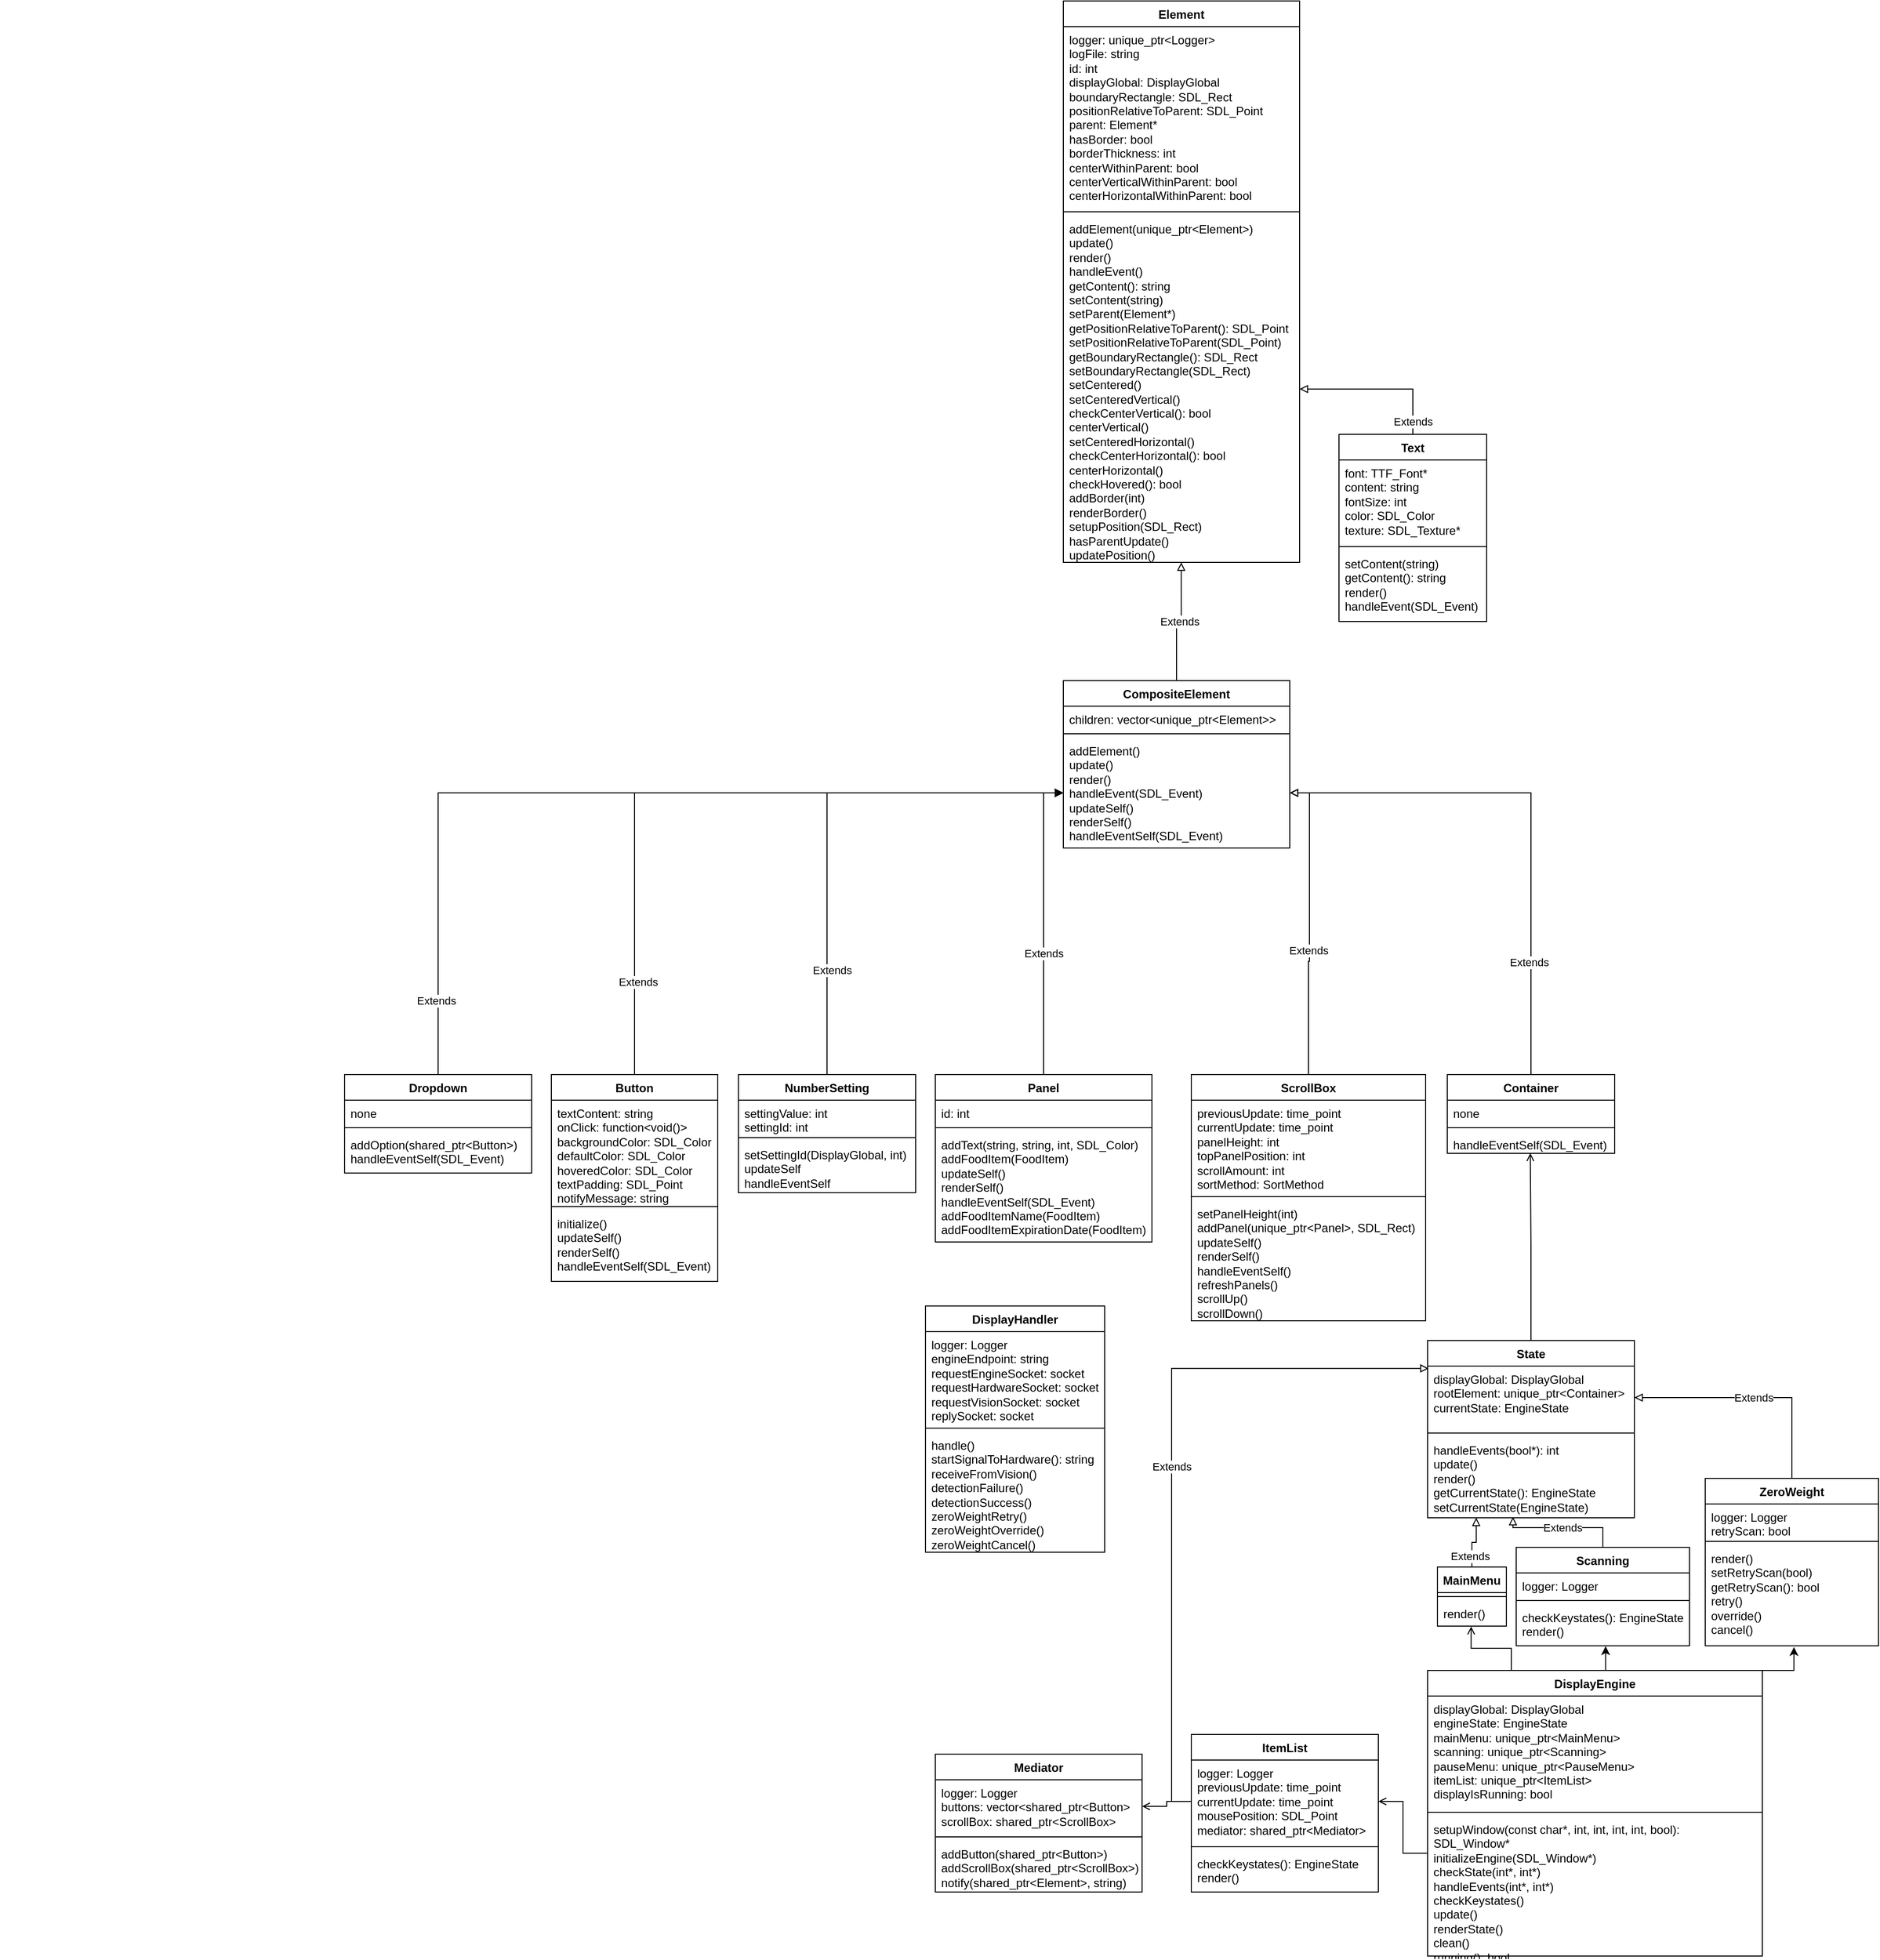 <mxfile version="26.1.1">
  <diagram id="C5RBs43oDa-KdzZeNtuy" name="Page-1">
    <mxGraphModel dx="5239" dy="4291" grid="1" gridSize="10" guides="1" tooltips="1" connect="1" arrows="1" fold="1" page="1" pageScale="1" pageWidth="827" pageHeight="1169" math="0" shadow="0">
      <root>
        <mxCell id="WIyWlLk6GJQsqaUBKTNV-0" />
        <mxCell id="WIyWlLk6GJQsqaUBKTNV-1" parent="WIyWlLk6GJQsqaUBKTNV-0" />
        <mxCell id="9cJeoDoXLfbDEEZ6jCeZ-1" value="Element" style="swimlane;fontStyle=1;align=center;verticalAlign=top;childLayout=stackLayout;horizontal=1;startSize=26;horizontalStack=0;resizeParent=1;resizeParentMax=0;resizeLast=0;collapsible=1;marginBottom=0;whiteSpace=wrap;html=1;" parent="WIyWlLk6GJQsqaUBKTNV-1" vertex="1">
          <mxGeometry x="230" y="-1410" width="240" height="570" as="geometry" />
        </mxCell>
        <mxCell id="9cJeoDoXLfbDEEZ6jCeZ-2" value="&lt;div&gt;logger: unique_ptr&amp;lt;Logger&amp;gt;&lt;/div&gt;&lt;div&gt;logFile: string&lt;/div&gt;&lt;div&gt;id: int&lt;/div&gt;&lt;div&gt;displayGlobal: DisplayGlobal&lt;/div&gt;&lt;div&gt;boundaryRectangle: SDL_Rect&lt;/div&gt;&lt;div&gt;positionRelativeToParent: SDL_Point&lt;/div&gt;&lt;div&gt;parent: Element*&lt;/div&gt;&lt;div&gt;hasBorder: bool&lt;/div&gt;&lt;div&gt;borderThickness: int&lt;/div&gt;&lt;div&gt;centerWithinParent: bool&lt;/div&gt;&lt;div&gt;centerVerticalWithinParent: bool&lt;/div&gt;&lt;div&gt;centerHorizontalWithinParent: bool&lt;/div&gt;" style="text;strokeColor=none;fillColor=none;align=left;verticalAlign=top;spacingLeft=4;spacingRight=4;overflow=hidden;rotatable=0;points=[[0,0.5],[1,0.5]];portConstraint=eastwest;whiteSpace=wrap;html=1;" parent="9cJeoDoXLfbDEEZ6jCeZ-1" vertex="1">
          <mxGeometry y="26" width="240" height="184" as="geometry" />
        </mxCell>
        <mxCell id="9cJeoDoXLfbDEEZ6jCeZ-3" value="" style="line;strokeWidth=1;fillColor=none;align=left;verticalAlign=middle;spacingTop=-1;spacingLeft=3;spacingRight=3;rotatable=0;labelPosition=right;points=[];portConstraint=eastwest;strokeColor=inherit;" parent="9cJeoDoXLfbDEEZ6jCeZ-1" vertex="1">
          <mxGeometry y="210" width="240" height="8" as="geometry" />
        </mxCell>
        <mxCell id="9cJeoDoXLfbDEEZ6jCeZ-4" value="&lt;div&gt;addElement(unique_ptr&amp;lt;Element&amp;gt;)&lt;/div&gt;&lt;div&gt;update()&lt;/div&gt;&lt;div&gt;render()&lt;/div&gt;&lt;div&gt;handleEvent()&lt;/div&gt;&lt;div&gt;getContent(): string&lt;/div&gt;&lt;div&gt;setContent(string)&lt;/div&gt;&lt;div&gt;setParent(Element*)&lt;/div&gt;&lt;div&gt;getPositionRelativeToParent(): SDL_Point&lt;/div&gt;&lt;div&gt;setPositionRelativeToParent(SDL_Point)&lt;/div&gt;&lt;div&gt;getBoundaryRectangle(): SDL_Rect&lt;/div&gt;&lt;div&gt;setBoundaryRectangle(SDL_Rect)&lt;/div&gt;&lt;div&gt;setCentered()&lt;/div&gt;&lt;div&gt;setCenteredVertical()&lt;/div&gt;&lt;div&gt;checkCenterVertical(): bool&lt;/div&gt;&lt;div&gt;centerVertical()&lt;/div&gt;&lt;div&gt;setCenteredHorizontal()&lt;/div&gt;&lt;div&gt;checkCenterHorizontal(): bool&lt;/div&gt;&lt;div&gt;centerHorizontal()&lt;/div&gt;&lt;div&gt;checkHovered(): bool&lt;/div&gt;&lt;div&gt;addBorder(int)&lt;/div&gt;&lt;div&gt;renderBorder()&lt;/div&gt;&lt;div&gt;setupPosition(SDL_Rect)&lt;/div&gt;&lt;div&gt;hasParentUpdate()&lt;/div&gt;&lt;div&gt;updatePosition()&lt;/div&gt;&lt;div&gt;&lt;br&gt;&lt;/div&gt;&lt;div&gt;&lt;br&gt;&lt;/div&gt;" style="text;strokeColor=none;fillColor=none;align=left;verticalAlign=top;spacingLeft=4;spacingRight=4;overflow=hidden;rotatable=0;points=[[0,0.5],[1,0.5]];portConstraint=eastwest;whiteSpace=wrap;html=1;" parent="9cJeoDoXLfbDEEZ6jCeZ-1" vertex="1">
          <mxGeometry y="218" width="240" height="352" as="geometry" />
        </mxCell>
        <mxCell id="p7ry3PDRs1IsX41e_1to-19" style="edgeStyle=orthogonalEdgeStyle;rounded=0;orthogonalLoop=1;jettySize=auto;html=1;exitX=0.5;exitY=0;exitDx=0;exitDy=0;entryX=1;entryY=0.5;entryDx=0;entryDy=0;endArrow=block;endFill=0;" parent="WIyWlLk6GJQsqaUBKTNV-1" source="9cJeoDoXLfbDEEZ6jCeZ-5" target="9cJeoDoXLfbDEEZ6jCeZ-4" edge="1">
          <mxGeometry relative="1" as="geometry" />
        </mxCell>
        <mxCell id="p7ry3PDRs1IsX41e_1to-20" value="Extends" style="edgeLabel;html=1;align=center;verticalAlign=middle;resizable=0;points=[];" parent="p7ry3PDRs1IsX41e_1to-19" vertex="1" connectable="0">
          <mxGeometry x="-0.83" relative="1" as="geometry">
            <mxPoint as="offset" />
          </mxGeometry>
        </mxCell>
        <mxCell id="9cJeoDoXLfbDEEZ6jCeZ-5" value="Text" style="swimlane;fontStyle=1;align=center;verticalAlign=top;childLayout=stackLayout;horizontal=1;startSize=26;horizontalStack=0;resizeParent=1;resizeParentMax=0;resizeLast=0;collapsible=1;marginBottom=0;whiteSpace=wrap;html=1;" parent="WIyWlLk6GJQsqaUBKTNV-1" vertex="1">
          <mxGeometry x="510" y="-970" width="150" height="190" as="geometry" />
        </mxCell>
        <mxCell id="9cJeoDoXLfbDEEZ6jCeZ-6" value="&lt;div&gt;font: TTF_Font*&lt;/div&gt;&lt;div&gt;content: string&lt;/div&gt;&lt;div&gt;fontSize: int&lt;/div&gt;&lt;div&gt;color: SDL_Color&lt;/div&gt;&lt;div&gt;texture: SDL_Texture*&lt;/div&gt;&lt;div&gt;&lt;br&gt;&lt;/div&gt;" style="text;strokeColor=none;fillColor=none;align=left;verticalAlign=top;spacingLeft=4;spacingRight=4;overflow=hidden;rotatable=0;points=[[0,0.5],[1,0.5]];portConstraint=eastwest;whiteSpace=wrap;html=1;" parent="9cJeoDoXLfbDEEZ6jCeZ-5" vertex="1">
          <mxGeometry y="26" width="150" height="84" as="geometry" />
        </mxCell>
        <mxCell id="9cJeoDoXLfbDEEZ6jCeZ-7" value="" style="line;strokeWidth=1;fillColor=none;align=left;verticalAlign=middle;spacingTop=-1;spacingLeft=3;spacingRight=3;rotatable=0;labelPosition=right;points=[];portConstraint=eastwest;strokeColor=inherit;" parent="9cJeoDoXLfbDEEZ6jCeZ-5" vertex="1">
          <mxGeometry y="110" width="150" height="8" as="geometry" />
        </mxCell>
        <mxCell id="9cJeoDoXLfbDEEZ6jCeZ-8" value="&lt;div&gt;setContent(string)&lt;/div&gt;&lt;div&gt;getContent(): string&lt;/div&gt;&lt;div&gt;render()&lt;/div&gt;&lt;div&gt;handleEvent(SDL_Event)&lt;/div&gt;" style="text;strokeColor=none;fillColor=none;align=left;verticalAlign=top;spacingLeft=4;spacingRight=4;overflow=hidden;rotatable=0;points=[[0,0.5],[1,0.5]];portConstraint=eastwest;whiteSpace=wrap;html=1;" parent="9cJeoDoXLfbDEEZ6jCeZ-5" vertex="1">
          <mxGeometry y="118" width="150" height="72" as="geometry" />
        </mxCell>
        <mxCell id="p7ry3PDRs1IsX41e_1to-9" style="edgeStyle=orthogonalEdgeStyle;rounded=0;orthogonalLoop=1;jettySize=auto;html=1;exitX=0.5;exitY=0;exitDx=0;exitDy=0;entryX=0;entryY=0.5;entryDx=0;entryDy=0;endArrow=block;endFill=0;" parent="WIyWlLk6GJQsqaUBKTNV-1" source="9cJeoDoXLfbDEEZ6jCeZ-13" target="p7ry3PDRs1IsX41e_1to-3" edge="1">
          <mxGeometry relative="1" as="geometry" />
        </mxCell>
        <mxCell id="p7ry3PDRs1IsX41e_1to-14" value="Extends" style="edgeLabel;html=1;align=center;verticalAlign=middle;resizable=0;points=[];" parent="p7ry3PDRs1IsX41e_1to-9" vertex="1" connectable="0">
          <mxGeometry x="-0.739" y="-3" relative="1" as="geometry">
            <mxPoint as="offset" />
          </mxGeometry>
        </mxCell>
        <mxCell id="9cJeoDoXLfbDEEZ6jCeZ-13" value="Button" style="swimlane;fontStyle=1;align=center;verticalAlign=top;childLayout=stackLayout;horizontal=1;startSize=26;horizontalStack=0;resizeParent=1;resizeParentMax=0;resizeLast=0;collapsible=1;marginBottom=0;whiteSpace=wrap;html=1;" parent="WIyWlLk6GJQsqaUBKTNV-1" vertex="1">
          <mxGeometry x="-290" y="-320" width="169" height="210" as="geometry" />
        </mxCell>
        <mxCell id="9cJeoDoXLfbDEEZ6jCeZ-14" value="&lt;div&gt;textContent: string&lt;/div&gt;&lt;div&gt;onClick: function&amp;lt;void()&amp;gt;&lt;/div&gt;&lt;div&gt;backgroundColor: SDL_Color&lt;/div&gt;&lt;div&gt;defaultColor: SDL_Color&lt;/div&gt;&lt;div&gt;hoveredColor: SDL_Color&lt;/div&gt;&lt;div&gt;textPadding: SDL_Point&lt;/div&gt;&lt;div&gt;notifyMessage: string&lt;/div&gt;&lt;div&gt;&lt;br&gt;&lt;/div&gt;" style="text;strokeColor=none;fillColor=none;align=left;verticalAlign=top;spacingLeft=4;spacingRight=4;overflow=hidden;rotatable=0;points=[[0,0.5],[1,0.5]];portConstraint=eastwest;whiteSpace=wrap;html=1;" parent="9cJeoDoXLfbDEEZ6jCeZ-13" vertex="1">
          <mxGeometry y="26" width="169" height="104" as="geometry" />
        </mxCell>
        <mxCell id="9cJeoDoXLfbDEEZ6jCeZ-15" value="" style="line;strokeWidth=1;fillColor=none;align=left;verticalAlign=middle;spacingTop=-1;spacingLeft=3;spacingRight=3;rotatable=0;labelPosition=right;points=[];portConstraint=eastwest;strokeColor=inherit;" parent="9cJeoDoXLfbDEEZ6jCeZ-13" vertex="1">
          <mxGeometry y="130" width="169" height="8" as="geometry" />
        </mxCell>
        <mxCell id="9cJeoDoXLfbDEEZ6jCeZ-16" value="&lt;div&gt;initialize()&lt;/div&gt;&lt;div&gt;updateSelf()&lt;/div&gt;&lt;div&gt;renderSelf()&lt;/div&gt;&lt;div&gt;handleEventSelf(SDL_Event)&lt;/div&gt;" style="text;strokeColor=none;fillColor=none;align=left;verticalAlign=top;spacingLeft=4;spacingRight=4;overflow=hidden;rotatable=0;points=[[0,0.5],[1,0.5]];portConstraint=eastwest;whiteSpace=wrap;html=1;" parent="9cJeoDoXLfbDEEZ6jCeZ-13" vertex="1">
          <mxGeometry y="138" width="169" height="72" as="geometry" />
        </mxCell>
        <mxCell id="G5p5paZvRWOaq68_xMnN-12" style="edgeStyle=orthogonalEdgeStyle;rounded=0;orthogonalLoop=1;jettySize=auto;html=1;exitX=0.5;exitY=0;exitDx=0;exitDy=0;entryX=0.235;entryY=0.999;entryDx=0;entryDy=0;entryPerimeter=0;endArrow=block;endFill=0;" edge="1" parent="WIyWlLk6GJQsqaUBKTNV-1" source="9cJeoDoXLfbDEEZ6jCeZ-27" target="ZqqQkhtvJ3XssXhYCvTe-5">
          <mxGeometry relative="1" as="geometry" />
        </mxCell>
        <mxCell id="G5p5paZvRWOaq68_xMnN-13" value="Extends" style="edgeLabel;html=1;align=center;verticalAlign=middle;resizable=0;points=[];" vertex="1" connectable="0" parent="G5p5paZvRWOaq68_xMnN-12">
          <mxGeometry x="-0.599" y="2" relative="1" as="geometry">
            <mxPoint as="offset" />
          </mxGeometry>
        </mxCell>
        <mxCell id="9cJeoDoXLfbDEEZ6jCeZ-27" value="MainMenu" style="swimlane;fontStyle=1;align=center;verticalAlign=top;childLayout=stackLayout;horizontal=1;startSize=26;horizontalStack=0;resizeParent=1;resizeParentMax=0;resizeLast=0;collapsible=1;marginBottom=0;whiteSpace=wrap;html=1;" parent="WIyWlLk6GJQsqaUBKTNV-1" vertex="1">
          <mxGeometry x="610" y="180" width="70" height="60" as="geometry" />
        </mxCell>
        <mxCell id="9cJeoDoXLfbDEEZ6jCeZ-29" value="" style="line;strokeWidth=1;fillColor=none;align=left;verticalAlign=middle;spacingTop=-1;spacingLeft=3;spacingRight=3;rotatable=0;labelPosition=right;points=[];portConstraint=eastwest;strokeColor=inherit;" parent="9cJeoDoXLfbDEEZ6jCeZ-27" vertex="1">
          <mxGeometry y="26" width="70" height="8" as="geometry" />
        </mxCell>
        <mxCell id="9cJeoDoXLfbDEEZ6jCeZ-30" value="&lt;div&gt;render()&lt;br&gt;&lt;/div&gt;&lt;div&gt;&lt;br&gt;&lt;/div&gt;" style="text;strokeColor=none;fillColor=none;align=left;verticalAlign=top;spacingLeft=4;spacingRight=4;overflow=hidden;rotatable=0;points=[[0,0.5],[1,0.5]];portConstraint=eastwest;whiteSpace=wrap;html=1;" parent="9cJeoDoXLfbDEEZ6jCeZ-27" vertex="1">
          <mxGeometry y="34" width="70" height="26" as="geometry" />
        </mxCell>
        <mxCell id="9cJeoDoXLfbDEEZ6jCeZ-42" value="ItemList" style="swimlane;fontStyle=1;align=center;verticalAlign=top;childLayout=stackLayout;horizontal=1;startSize=26;horizontalStack=0;resizeParent=1;resizeParentMax=0;resizeLast=0;collapsible=1;marginBottom=0;whiteSpace=wrap;html=1;" parent="WIyWlLk6GJQsqaUBKTNV-1" vertex="1">
          <mxGeometry x="360" y="350" width="190" height="160" as="geometry" />
        </mxCell>
        <mxCell id="9cJeoDoXLfbDEEZ6jCeZ-43" value="&lt;div&gt;logger: Logger&lt;/div&gt;&lt;div&gt;previousUpdate: time_point&lt;/div&gt;&lt;div&gt;currentUpdate: time_point&lt;/div&gt;&lt;div&gt;mousePosition: SDL_Point&lt;br&gt;&lt;/div&gt;&lt;div&gt;mediator: shared_ptr&amp;lt;Mediator&amp;gt;&lt;/div&gt;" style="text;strokeColor=none;fillColor=none;align=left;verticalAlign=top;spacingLeft=4;spacingRight=4;overflow=hidden;rotatable=0;points=[[0,0.5],[1,0.5]];portConstraint=eastwest;whiteSpace=wrap;html=1;" parent="9cJeoDoXLfbDEEZ6jCeZ-42" vertex="1">
          <mxGeometry y="26" width="190" height="84" as="geometry" />
        </mxCell>
        <mxCell id="9cJeoDoXLfbDEEZ6jCeZ-44" value="" style="line;strokeWidth=1;fillColor=none;align=left;verticalAlign=middle;spacingTop=-1;spacingLeft=3;spacingRight=3;rotatable=0;labelPosition=right;points=[];portConstraint=eastwest;strokeColor=inherit;" parent="9cJeoDoXLfbDEEZ6jCeZ-42" vertex="1">
          <mxGeometry y="110" width="190" height="8" as="geometry" />
        </mxCell>
        <mxCell id="9cJeoDoXLfbDEEZ6jCeZ-45" value="&lt;div&gt;checkKeystates(): EngineState&lt;/div&gt;&lt;div&gt;render()&lt;/div&gt;" style="text;strokeColor=none;fillColor=none;align=left;verticalAlign=top;spacingLeft=4;spacingRight=4;overflow=hidden;rotatable=0;points=[[0,0.5],[1,0.5]];portConstraint=eastwest;whiteSpace=wrap;html=1;" parent="9cJeoDoXLfbDEEZ6jCeZ-42" vertex="1">
          <mxGeometry y="118" width="190" height="42" as="geometry" />
        </mxCell>
        <mxCell id="fOrLN-u9jePN4GgmKDt4-0" value="Panel" style="swimlane;fontStyle=1;align=center;verticalAlign=top;childLayout=stackLayout;horizontal=1;startSize=26;horizontalStack=0;resizeParent=1;resizeParentMax=0;resizeLast=0;collapsible=1;marginBottom=0;whiteSpace=wrap;html=1;" parent="WIyWlLk6GJQsqaUBKTNV-1" vertex="1">
          <mxGeometry x="100" y="-320" width="220" height="170" as="geometry" />
        </mxCell>
        <mxCell id="fOrLN-u9jePN4GgmKDt4-1" value="id: int" style="text;strokeColor=none;fillColor=none;align=left;verticalAlign=top;spacingLeft=4;spacingRight=4;overflow=hidden;rotatable=0;points=[[0,0.5],[1,0.5]];portConstraint=eastwest;whiteSpace=wrap;html=1;" parent="fOrLN-u9jePN4GgmKDt4-0" vertex="1">
          <mxGeometry y="26" width="220" height="24" as="geometry" />
        </mxCell>
        <mxCell id="fOrLN-u9jePN4GgmKDt4-2" value="" style="line;strokeWidth=1;fillColor=none;align=left;verticalAlign=middle;spacingTop=-1;spacingLeft=3;spacingRight=3;rotatable=0;labelPosition=right;points=[];portConstraint=eastwest;strokeColor=inherit;" parent="fOrLN-u9jePN4GgmKDt4-0" vertex="1">
          <mxGeometry y="50" width="220" height="8" as="geometry" />
        </mxCell>
        <mxCell id="fOrLN-u9jePN4GgmKDt4-3" value="&lt;div&gt;addText(string, string, int, SDL_Color)&lt;/div&gt;&lt;div&gt;addFoodItem(FoodItem)&lt;/div&gt;&lt;div&gt;updateSelf()&lt;/div&gt;&lt;div&gt;renderSelf()&lt;/div&gt;&lt;div&gt;handleEventSelf(SDL_Event)&lt;/div&gt;&lt;div&gt;addFoodItemName(FoodItem)&lt;/div&gt;&lt;div&gt;addFoodItemExpirationDate(FoodItem)&lt;/div&gt;" style="text;strokeColor=none;fillColor=none;align=left;verticalAlign=top;spacingLeft=4;spacingRight=4;overflow=hidden;rotatable=0;points=[[0,0.5],[1,0.5]];portConstraint=eastwest;whiteSpace=wrap;html=1;" parent="fOrLN-u9jePN4GgmKDt4-0" vertex="1">
          <mxGeometry y="58" width="220" height="112" as="geometry" />
        </mxCell>
        <mxCell id="p7ry3PDRs1IsX41e_1to-12" style="edgeStyle=orthogonalEdgeStyle;rounded=0;orthogonalLoop=1;jettySize=auto;html=1;exitX=0.5;exitY=0;exitDx=0;exitDy=0;entryX=1;entryY=0.5;entryDx=0;entryDy=0;endArrow=block;endFill=0;" parent="WIyWlLk6GJQsqaUBKTNV-1" source="fOrLN-u9jePN4GgmKDt4-4" target="p7ry3PDRs1IsX41e_1to-3" edge="1">
          <mxGeometry relative="1" as="geometry" />
        </mxCell>
        <mxCell id="p7ry3PDRs1IsX41e_1to-17" value="Extends" style="edgeLabel;html=1;align=center;verticalAlign=middle;resizable=0;points=[];" parent="p7ry3PDRs1IsX41e_1to-12" vertex="1" connectable="0">
          <mxGeometry x="-0.172" y="1" relative="1" as="geometry">
            <mxPoint as="offset" />
          </mxGeometry>
        </mxCell>
        <mxCell id="fOrLN-u9jePN4GgmKDt4-4" value="ScrollBox" style="swimlane;fontStyle=1;align=center;verticalAlign=top;childLayout=stackLayout;horizontal=1;startSize=26;horizontalStack=0;resizeParent=1;resizeParentMax=0;resizeLast=0;collapsible=1;marginBottom=0;whiteSpace=wrap;html=1;" parent="WIyWlLk6GJQsqaUBKTNV-1" vertex="1">
          <mxGeometry x="360" y="-320" width="238" height="250" as="geometry" />
        </mxCell>
        <mxCell id="fOrLN-u9jePN4GgmKDt4-5" value="&lt;div&gt;previousUpdate: time_point&lt;/div&gt;&lt;div&gt;currentUpdate: time_point&lt;/div&gt;&lt;div&gt;panelHeight: int&lt;/div&gt;&lt;div&gt;topPanelPosition: int&lt;/div&gt;&lt;div&gt;scrollAmount: int&lt;/div&gt;&lt;div&gt;sortMethod: SortMethod&lt;/div&gt;&lt;div&gt;&lt;br&gt;&lt;/div&gt;" style="text;strokeColor=none;fillColor=none;align=left;verticalAlign=top;spacingLeft=4;spacingRight=4;overflow=hidden;rotatable=0;points=[[0,0.5],[1,0.5]];portConstraint=eastwest;whiteSpace=wrap;html=1;" parent="fOrLN-u9jePN4GgmKDt4-4" vertex="1">
          <mxGeometry y="26" width="238" height="94" as="geometry" />
        </mxCell>
        <mxCell id="fOrLN-u9jePN4GgmKDt4-6" value="" style="line;strokeWidth=1;fillColor=none;align=left;verticalAlign=middle;spacingTop=-1;spacingLeft=3;spacingRight=3;rotatable=0;labelPosition=right;points=[];portConstraint=eastwest;strokeColor=inherit;" parent="fOrLN-u9jePN4GgmKDt4-4" vertex="1">
          <mxGeometry y="120" width="238" height="8" as="geometry" />
        </mxCell>
        <mxCell id="fOrLN-u9jePN4GgmKDt4-7" value="&lt;div&gt;setPanelHeight(int)&lt;/div&gt;&lt;div&gt;addPanel(unique_ptr&amp;lt;Panel&amp;gt;, SDL_Rect)&lt;/div&gt;&lt;div&gt;updateSelf()&lt;/div&gt;&lt;div&gt;renderSelf()&lt;/div&gt;&lt;div&gt;handleEventSelf()&lt;/div&gt;&lt;div&gt;refreshPanels()&lt;/div&gt;&lt;div&gt;scrollUp()&lt;/div&gt;&lt;div&gt;scrollDown()&lt;/div&gt;" style="text;strokeColor=none;fillColor=none;align=left;verticalAlign=top;spacingLeft=4;spacingRight=4;overflow=hidden;rotatable=0;points=[[0,0.5],[1,0.5]];portConstraint=eastwest;whiteSpace=wrap;html=1;" parent="fOrLN-u9jePN4GgmKDt4-4" vertex="1">
          <mxGeometry y="128" width="238" height="122" as="geometry" />
        </mxCell>
        <mxCell id="ZqqQkhtvJ3XssXhYCvTe-9" value="Extends" style="edgeStyle=orthogonalEdgeStyle;rounded=0;orthogonalLoop=1;jettySize=auto;html=1;exitX=0.5;exitY=0;exitDx=0;exitDy=0;entryX=0.413;entryY=0.989;entryDx=0;entryDy=0;endArrow=block;endFill=0;entryPerimeter=0;" parent="WIyWlLk6GJQsqaUBKTNV-1" source="G5p5paZvRWOaq68_xMnN-15" target="ZqqQkhtvJ3XssXhYCvTe-5" edge="1">
          <mxGeometry relative="1" as="geometry">
            <mxPoint x="479" y="30" as="sourcePoint" />
          </mxGeometry>
        </mxCell>
        <mxCell id="GMR2QPrFjK9Ofn-HSKy0-4" value="&amp;nbsp;" style="text;whiteSpace=wrap;html=1;" parent="WIyWlLk6GJQsqaUBKTNV-1" vertex="1">
          <mxGeometry x="480" y="-130" width="40" height="40" as="geometry" />
        </mxCell>
        <mxCell id="GMR2QPrFjK9Ofn-HSKy0-21" value="DisplayEngine" style="swimlane;fontStyle=1;align=center;verticalAlign=top;childLayout=stackLayout;horizontal=1;startSize=26;horizontalStack=0;resizeParent=1;resizeParentMax=0;resizeLast=0;collapsible=1;marginBottom=0;whiteSpace=wrap;html=1;" parent="WIyWlLk6GJQsqaUBKTNV-1" vertex="1">
          <mxGeometry x="600" y="285" width="340" height="290" as="geometry" />
        </mxCell>
        <mxCell id="GMR2QPrFjK9Ofn-HSKy0-22" value="displayGlobal: DisplayGlobal&lt;div&gt;engineState: EngineState&lt;/div&gt;&lt;div&gt;mainMenu: unique_ptr&amp;lt;MainMenu&amp;gt;&lt;/div&gt;&lt;div&gt;scanning: unique_ptr&amp;lt;Scanning&amp;gt;&lt;/div&gt;&lt;div&gt;pauseMenu: unique_ptr&amp;lt;PauseMenu&amp;gt;&lt;br&gt;&lt;/div&gt;&lt;div&gt;itemList: unique_ptr&amp;lt;ItemList&amp;gt;&lt;/div&gt;displayIsRunning: bool" style="text;strokeColor=none;fillColor=none;align=left;verticalAlign=top;spacingLeft=4;spacingRight=4;overflow=hidden;rotatable=0;points=[[0,0.5],[1,0.5]];portConstraint=eastwest;whiteSpace=wrap;html=1;" parent="GMR2QPrFjK9Ofn-HSKy0-21" vertex="1">
          <mxGeometry y="26" width="340" height="114" as="geometry" />
        </mxCell>
        <mxCell id="GMR2QPrFjK9Ofn-HSKy0-23" value="" style="line;strokeWidth=1;fillColor=none;align=left;verticalAlign=middle;spacingTop=-1;spacingLeft=3;spacingRight=3;rotatable=0;labelPosition=right;points=[];portConstraint=eastwest;strokeColor=inherit;" parent="GMR2QPrFjK9Ofn-HSKy0-21" vertex="1">
          <mxGeometry y="140" width="340" height="8" as="geometry" />
        </mxCell>
        <mxCell id="GMR2QPrFjK9Ofn-HSKy0-24" value="setupWindow(const char*, int, int, int, int, bool): SDL_Window*&lt;div&gt;&lt;div&gt;initializeEngine(SDL_Window*)&lt;/div&gt;&lt;div&gt;checkState(int*, int*)&lt;/div&gt;&lt;div&gt;handleEvents(int*, int*)&lt;/div&gt;&lt;div&gt;checkKeystates()&lt;/div&gt;&lt;div&gt;update()&lt;/div&gt;&lt;div&gt;renderState()&lt;br&gt;&lt;/div&gt;&lt;div&gt;clean()&lt;/div&gt;running(): bool&lt;/div&gt;" style="text;strokeColor=none;fillColor=none;align=left;verticalAlign=top;spacingLeft=4;spacingRight=4;overflow=hidden;rotatable=0;points=[[0,0.5],[1,0.5]];portConstraint=eastwest;whiteSpace=wrap;html=1;" parent="GMR2QPrFjK9Ofn-HSKy0-21" vertex="1">
          <mxGeometry y="148" width="340" height="142" as="geometry" />
        </mxCell>
        <mxCell id="GMR2QPrFjK9Ofn-HSKy0-25" style="edgeStyle=orthogonalEdgeStyle;rounded=0;orthogonalLoop=1;jettySize=auto;html=1;exitX=0.25;exitY=0;exitDx=0;exitDy=0;entryX=0.489;entryY=1.015;entryDx=0;entryDy=0;endArrow=open;endFill=0;entryPerimeter=0;" parent="WIyWlLk6GJQsqaUBKTNV-1" source="GMR2QPrFjK9Ofn-HSKy0-21" target="9cJeoDoXLfbDEEZ6jCeZ-30" edge="1">
          <mxGeometry relative="1" as="geometry" />
        </mxCell>
        <mxCell id="GMR2QPrFjK9Ofn-HSKy0-28" style="edgeStyle=orthogonalEdgeStyle;rounded=0;orthogonalLoop=1;jettySize=auto;html=1;exitX=0;exitY=0.265;exitDx=0;exitDy=0;entryX=1;entryY=0.5;entryDx=0;entryDy=0;endArrow=open;endFill=0;exitPerimeter=0;" parent="WIyWlLk6GJQsqaUBKTNV-1" source="GMR2QPrFjK9Ofn-HSKy0-24" target="9cJeoDoXLfbDEEZ6jCeZ-43" edge="1">
          <mxGeometry relative="1" as="geometry" />
        </mxCell>
        <mxCell id="ZqqQkhtvJ3XssXhYCvTe-2" value="State" style="swimlane;fontStyle=1;align=center;verticalAlign=top;childLayout=stackLayout;horizontal=1;startSize=26;horizontalStack=0;resizeParent=1;resizeParentMax=0;resizeLast=0;collapsible=1;marginBottom=0;whiteSpace=wrap;html=1;" parent="WIyWlLk6GJQsqaUBKTNV-1" vertex="1">
          <mxGeometry x="600" y="-50" width="210" height="180" as="geometry" />
        </mxCell>
        <mxCell id="ZqqQkhtvJ3XssXhYCvTe-3" value="&lt;div&gt;displayGlobal: DisplayGlobal&lt;/div&gt;&lt;div&gt;rootElement: unique_ptr&amp;lt;Container&amp;gt;&lt;/div&gt;&lt;div&gt;currentState: EngineState&lt;/div&gt;" style="text;strokeColor=none;fillColor=none;align=left;verticalAlign=top;spacingLeft=4;spacingRight=4;overflow=hidden;rotatable=0;points=[[0,0.5],[1,0.5]];portConstraint=eastwest;whiteSpace=wrap;html=1;" parent="ZqqQkhtvJ3XssXhYCvTe-2" vertex="1">
          <mxGeometry y="26" width="210" height="64" as="geometry" />
        </mxCell>
        <mxCell id="ZqqQkhtvJ3XssXhYCvTe-4" value="" style="line;strokeWidth=1;fillColor=none;align=left;verticalAlign=middle;spacingTop=-1;spacingLeft=3;spacingRight=3;rotatable=0;labelPosition=right;points=[];portConstraint=eastwest;strokeColor=inherit;" parent="ZqqQkhtvJ3XssXhYCvTe-2" vertex="1">
          <mxGeometry y="90" width="210" height="8" as="geometry" />
        </mxCell>
        <mxCell id="ZqqQkhtvJ3XssXhYCvTe-5" value="&lt;div&gt;handleEvents(bool*): int&lt;div&gt;update()&lt;/div&gt;&lt;div&gt;render()&lt;/div&gt;getCurrentState(): EngineState&lt;/div&gt;&lt;div&gt;setCurrentState(EngineState)&lt;/div&gt;" style="text;strokeColor=none;fillColor=none;align=left;verticalAlign=top;spacingLeft=4;spacingRight=4;overflow=hidden;rotatable=0;points=[[0,0.5],[1,0.5]];portConstraint=eastwest;whiteSpace=wrap;html=1;" parent="ZqqQkhtvJ3XssXhYCvTe-2" vertex="1">
          <mxGeometry y="98" width="210" height="82" as="geometry" />
        </mxCell>
        <mxCell id="ZqqQkhtvJ3XssXhYCvTe-10" value="Extends" style="edgeStyle=orthogonalEdgeStyle;rounded=0;orthogonalLoop=1;jettySize=auto;html=1;exitX=0;exitY=0.5;exitDx=0;exitDy=0;entryX=0.005;entryY=0.037;entryDx=0;entryDy=0;entryPerimeter=0;endArrow=block;endFill=0;" parent="WIyWlLk6GJQsqaUBKTNV-1" source="9cJeoDoXLfbDEEZ6jCeZ-43" target="ZqqQkhtvJ3XssXhYCvTe-3" edge="1">
          <mxGeometry relative="1" as="geometry" />
        </mxCell>
        <mxCell id="ZqqQkhtvJ3XssXhYCvTe-14" value="&amp;nbsp;" style="text;whiteSpace=wrap;html=1;" parent="WIyWlLk6GJQsqaUBKTNV-1" vertex="1">
          <mxGeometry x="-850" y="-970" width="40" height="40" as="geometry" />
        </mxCell>
        <mxCell id="p7ry3PDRs1IsX41e_1to-10" style="edgeStyle=orthogonalEdgeStyle;rounded=0;orthogonalLoop=1;jettySize=auto;html=1;exitX=0.5;exitY=0;exitDx=0;exitDy=0;entryX=0;entryY=0.5;entryDx=0;entryDy=0;endArrow=block;endFill=0;" parent="WIyWlLk6GJQsqaUBKTNV-1" source="1-UxKRIt91oTOGqCH7rs-1" target="p7ry3PDRs1IsX41e_1to-3" edge="1">
          <mxGeometry relative="1" as="geometry" />
        </mxCell>
        <mxCell id="p7ry3PDRs1IsX41e_1to-15" value="Extends" style="edgeLabel;html=1;align=center;verticalAlign=middle;resizable=0;points=[];" parent="p7ry3PDRs1IsX41e_1to-10" vertex="1" connectable="0">
          <mxGeometry x="-0.596" y="-5" relative="1" as="geometry">
            <mxPoint as="offset" />
          </mxGeometry>
        </mxCell>
        <mxCell id="1-UxKRIt91oTOGqCH7rs-1" value="NumberSetting" style="swimlane;fontStyle=1;align=center;verticalAlign=top;childLayout=stackLayout;horizontal=1;startSize=26;horizontalStack=0;resizeParent=1;resizeParentMax=0;resizeLast=0;collapsible=1;marginBottom=0;whiteSpace=wrap;html=1;" parent="WIyWlLk6GJQsqaUBKTNV-1" vertex="1">
          <mxGeometry x="-100" y="-320" width="180" height="120" as="geometry" />
        </mxCell>
        <mxCell id="1-UxKRIt91oTOGqCH7rs-2" value="&lt;div&gt;settingValue: int&lt;/div&gt;&lt;div&gt;settingId: int&lt;/div&gt;" style="text;strokeColor=none;fillColor=none;align=left;verticalAlign=top;spacingLeft=4;spacingRight=4;overflow=hidden;rotatable=0;points=[[0,0.5],[1,0.5]];portConstraint=eastwest;whiteSpace=wrap;html=1;" parent="1-UxKRIt91oTOGqCH7rs-1" vertex="1">
          <mxGeometry y="26" width="180" height="34" as="geometry" />
        </mxCell>
        <mxCell id="1-UxKRIt91oTOGqCH7rs-3" value="" style="line;strokeWidth=1;fillColor=none;align=left;verticalAlign=middle;spacingTop=-1;spacingLeft=3;spacingRight=3;rotatable=0;labelPosition=right;points=[];portConstraint=eastwest;strokeColor=inherit;" parent="1-UxKRIt91oTOGqCH7rs-1" vertex="1">
          <mxGeometry y="60" width="180" height="8" as="geometry" />
        </mxCell>
        <mxCell id="1-UxKRIt91oTOGqCH7rs-4" value="&lt;div&gt;setSettingId(DisplayGlobal, int)&lt;/div&gt;&lt;div&gt;updateSelf&lt;/div&gt;&lt;div&gt;handleEventSelf&lt;/div&gt;" style="text;strokeColor=none;fillColor=none;align=left;verticalAlign=top;spacingLeft=4;spacingRight=4;overflow=hidden;rotatable=0;points=[[0,0.5],[1,0.5]];portConstraint=eastwest;whiteSpace=wrap;html=1;" parent="1-UxKRIt91oTOGqCH7rs-1" vertex="1">
          <mxGeometry y="68" width="180" height="52" as="geometry" />
        </mxCell>
        <mxCell id="FBL3orh4CGlabED6rJCb-1" value="DisplayHandler" style="swimlane;fontStyle=1;align=center;verticalAlign=top;childLayout=stackLayout;horizontal=1;startSize=26;horizontalStack=0;resizeParent=1;resizeParentMax=0;resizeLast=0;collapsible=1;marginBottom=0;whiteSpace=wrap;html=1;" parent="WIyWlLk6GJQsqaUBKTNV-1" vertex="1">
          <mxGeometry x="90" y="-85" width="182" height="250" as="geometry" />
        </mxCell>
        <mxCell id="FBL3orh4CGlabED6rJCb-2" value="&lt;div&gt;logger: Logger&lt;/div&gt;&lt;div&gt;engineEndpoint: string&lt;/div&gt;&lt;div&gt;requestEngineSocket: socket&lt;/div&gt;&lt;div&gt;requestHardwareSocket: socket&lt;/div&gt;&lt;div&gt;requestVisionSocket: socket&lt;/div&gt;&lt;div&gt;replySocket: socket&lt;/div&gt;" style="text;strokeColor=none;fillColor=none;align=left;verticalAlign=top;spacingLeft=4;spacingRight=4;overflow=hidden;rotatable=0;points=[[0,0.5],[1,0.5]];portConstraint=eastwest;whiteSpace=wrap;html=1;" parent="FBL3orh4CGlabED6rJCb-1" vertex="1">
          <mxGeometry y="26" width="182" height="94" as="geometry" />
        </mxCell>
        <mxCell id="FBL3orh4CGlabED6rJCb-3" value="" style="line;strokeWidth=1;fillColor=none;align=left;verticalAlign=middle;spacingTop=-1;spacingLeft=3;spacingRight=3;rotatable=0;labelPosition=right;points=[];portConstraint=eastwest;strokeColor=inherit;" parent="FBL3orh4CGlabED6rJCb-1" vertex="1">
          <mxGeometry y="120" width="182" height="8" as="geometry" />
        </mxCell>
        <mxCell id="FBL3orh4CGlabED6rJCb-4" value="&lt;div&gt;handle()&lt;/div&gt;&lt;div&gt;startSignalToHardware(): string&lt;/div&gt;&lt;div&gt;receiveFromVision()&lt;/div&gt;&lt;div&gt;detectionFailure()&lt;/div&gt;&lt;div&gt;detectionSuccess()&lt;/div&gt;&lt;div&gt;zeroWeightRetry()&lt;/div&gt;&lt;div&gt;zeroWeightOverride()&lt;/div&gt;&lt;div&gt;zeroWeightCancel()&lt;/div&gt;" style="text;strokeColor=none;fillColor=none;align=left;verticalAlign=top;spacingLeft=4;spacingRight=4;overflow=hidden;rotatable=0;points=[[0,0.5],[1,0.5]];portConstraint=eastwest;whiteSpace=wrap;html=1;" parent="FBL3orh4CGlabED6rJCb-1" vertex="1">
          <mxGeometry y="128" width="182" height="122" as="geometry" />
        </mxCell>
        <mxCell id="p7ry3PDRs1IsX41e_1to-0" value="CompositeElement" style="swimlane;fontStyle=1;align=center;verticalAlign=top;childLayout=stackLayout;horizontal=1;startSize=26;horizontalStack=0;resizeParent=1;resizeParentMax=0;resizeLast=0;collapsible=1;marginBottom=0;whiteSpace=wrap;html=1;" parent="WIyWlLk6GJQsqaUBKTNV-1" vertex="1">
          <mxGeometry x="230" y="-720" width="230" height="170" as="geometry" />
        </mxCell>
        <mxCell id="p7ry3PDRs1IsX41e_1to-1" value="children: vector&amp;lt;unique_ptr&amp;lt;Element&amp;gt;&amp;gt;" style="text;strokeColor=none;fillColor=none;align=left;verticalAlign=top;spacingLeft=4;spacingRight=4;overflow=hidden;rotatable=0;points=[[0,0.5],[1,0.5]];portConstraint=eastwest;whiteSpace=wrap;html=1;" parent="p7ry3PDRs1IsX41e_1to-0" vertex="1">
          <mxGeometry y="26" width="230" height="24" as="geometry" />
        </mxCell>
        <mxCell id="p7ry3PDRs1IsX41e_1to-2" value="" style="line;strokeWidth=1;fillColor=none;align=left;verticalAlign=middle;spacingTop=-1;spacingLeft=3;spacingRight=3;rotatable=0;labelPosition=right;points=[];portConstraint=eastwest;strokeColor=inherit;" parent="p7ry3PDRs1IsX41e_1to-0" vertex="1">
          <mxGeometry y="50" width="230" height="8" as="geometry" />
        </mxCell>
        <mxCell id="p7ry3PDRs1IsX41e_1to-3" value="&lt;div&gt;addElement()&lt;/div&gt;&lt;div&gt;update()&lt;/div&gt;&lt;div&gt;render()&lt;/div&gt;&lt;div&gt;handleEvent(SDL_Event)&lt;/div&gt;&lt;div&gt;updateSelf()&lt;/div&gt;&lt;div&gt;renderSelf()&lt;/div&gt;&lt;div&gt;handleEventSelf(SDL_Event)&lt;/div&gt;&lt;div&gt;&lt;br&gt;&lt;/div&gt;" style="text;strokeColor=none;fillColor=none;align=left;verticalAlign=top;spacingLeft=4;spacingRight=4;overflow=hidden;rotatable=0;points=[[0,0.5],[1,0.5]];portConstraint=eastwest;whiteSpace=wrap;html=1;" parent="p7ry3PDRs1IsX41e_1to-0" vertex="1">
          <mxGeometry y="58" width="230" height="112" as="geometry" />
        </mxCell>
        <mxCell id="p7ry3PDRs1IsX41e_1to-4" value="Extends" style="edgeStyle=orthogonalEdgeStyle;rounded=0;orthogonalLoop=1;jettySize=auto;html=1;exitX=0.5;exitY=0;exitDx=0;exitDy=0;entryX=0.499;entryY=1;entryDx=0;entryDy=0;entryPerimeter=0;endArrow=block;endFill=0;" parent="WIyWlLk6GJQsqaUBKTNV-1" source="p7ry3PDRs1IsX41e_1to-0" target="9cJeoDoXLfbDEEZ6jCeZ-4" edge="1">
          <mxGeometry relative="1" as="geometry" />
        </mxCell>
        <mxCell id="p7ry3PDRs1IsX41e_1to-13" style="edgeStyle=orthogonalEdgeStyle;rounded=0;orthogonalLoop=1;jettySize=auto;html=1;exitX=0.5;exitY=0;exitDx=0;exitDy=0;entryX=1;entryY=0.5;entryDx=0;entryDy=0;endArrow=block;endFill=0;" parent="WIyWlLk6GJQsqaUBKTNV-1" source="p7ry3PDRs1IsX41e_1to-5" target="p7ry3PDRs1IsX41e_1to-3" edge="1">
          <mxGeometry relative="1" as="geometry" />
        </mxCell>
        <mxCell id="p7ry3PDRs1IsX41e_1to-18" value="Extends" style="edgeLabel;html=1;align=center;verticalAlign=middle;resizable=0;points=[];" parent="p7ry3PDRs1IsX41e_1to-13" vertex="1" connectable="0">
          <mxGeometry x="-0.569" y="2" relative="1" as="geometry">
            <mxPoint as="offset" />
          </mxGeometry>
        </mxCell>
        <mxCell id="p7ry3PDRs1IsX41e_1to-5" value="Container" style="swimlane;fontStyle=1;align=center;verticalAlign=top;childLayout=stackLayout;horizontal=1;startSize=26;horizontalStack=0;resizeParent=1;resizeParentMax=0;resizeLast=0;collapsible=1;marginBottom=0;whiteSpace=wrap;html=1;" parent="WIyWlLk6GJQsqaUBKTNV-1" vertex="1">
          <mxGeometry x="620" y="-320" width="170" height="80" as="geometry" />
        </mxCell>
        <mxCell id="p7ry3PDRs1IsX41e_1to-6" value="none" style="text;strokeColor=none;fillColor=none;align=left;verticalAlign=top;spacingLeft=4;spacingRight=4;overflow=hidden;rotatable=0;points=[[0,0.5],[1,0.5]];portConstraint=eastwest;whiteSpace=wrap;html=1;" parent="p7ry3PDRs1IsX41e_1to-5" vertex="1">
          <mxGeometry y="26" width="170" height="24" as="geometry" />
        </mxCell>
        <mxCell id="p7ry3PDRs1IsX41e_1to-7" value="" style="line;strokeWidth=1;fillColor=none;align=left;verticalAlign=middle;spacingTop=-1;spacingLeft=3;spacingRight=3;rotatable=0;labelPosition=right;points=[];portConstraint=eastwest;strokeColor=inherit;" parent="p7ry3PDRs1IsX41e_1to-5" vertex="1">
          <mxGeometry y="50" width="170" height="8" as="geometry" />
        </mxCell>
        <mxCell id="p7ry3PDRs1IsX41e_1to-8" value="&lt;div&gt;handleEventSelf(SDL_Event)&lt;/div&gt;" style="text;strokeColor=none;fillColor=none;align=left;verticalAlign=top;spacingLeft=4;spacingRight=4;overflow=hidden;rotatable=0;points=[[0,0.5],[1,0.5]];portConstraint=eastwest;whiteSpace=wrap;html=1;" parent="p7ry3PDRs1IsX41e_1to-5" vertex="1">
          <mxGeometry y="58" width="170" height="22" as="geometry" />
        </mxCell>
        <mxCell id="p7ry3PDRs1IsX41e_1to-11" style="edgeStyle=orthogonalEdgeStyle;rounded=0;orthogonalLoop=1;jettySize=auto;html=1;exitX=0.5;exitY=0;exitDx=0;exitDy=0;entryX=0;entryY=0.5;entryDx=0;entryDy=0;endArrow=block;endFill=0;" parent="WIyWlLk6GJQsqaUBKTNV-1" source="fOrLN-u9jePN4GgmKDt4-0" target="p7ry3PDRs1IsX41e_1to-3" edge="1">
          <mxGeometry relative="1" as="geometry" />
        </mxCell>
        <mxCell id="p7ry3PDRs1IsX41e_1to-16" value="Extends" style="edgeLabel;html=1;align=center;verticalAlign=middle;resizable=0;points=[];" parent="p7ry3PDRs1IsX41e_1to-11" vertex="1" connectable="0">
          <mxGeometry x="-0.194" relative="1" as="geometry">
            <mxPoint as="offset" />
          </mxGeometry>
        </mxCell>
        <mxCell id="p7ry3PDRs1IsX41e_1to-21" style="edgeStyle=orthogonalEdgeStyle;rounded=0;orthogonalLoop=1;jettySize=auto;html=1;exitX=0.5;exitY=0;exitDx=0;exitDy=0;entryX=0.496;entryY=0.989;entryDx=0;entryDy=0;entryPerimeter=0;endArrow=open;endFill=0;" parent="WIyWlLk6GJQsqaUBKTNV-1" source="ZqqQkhtvJ3XssXhYCvTe-2" target="p7ry3PDRs1IsX41e_1to-8" edge="1">
          <mxGeometry relative="1" as="geometry" />
        </mxCell>
        <mxCell id="G5p5paZvRWOaq68_xMnN-4" style="edgeStyle=orthogonalEdgeStyle;rounded=0;orthogonalLoop=1;jettySize=auto;html=1;exitX=0.5;exitY=0;exitDx=0;exitDy=0;entryX=0;entryY=0.5;entryDx=0;entryDy=0;" edge="1" parent="WIyWlLk6GJQsqaUBKTNV-1" source="G5p5paZvRWOaq68_xMnN-0" target="p7ry3PDRs1IsX41e_1to-3">
          <mxGeometry relative="1" as="geometry" />
        </mxCell>
        <mxCell id="G5p5paZvRWOaq68_xMnN-5" value="Extends" style="edgeLabel;html=1;align=center;verticalAlign=middle;resizable=0;points=[];" vertex="1" connectable="0" parent="G5p5paZvRWOaq68_xMnN-4">
          <mxGeometry x="-0.837" y="2" relative="1" as="geometry">
            <mxPoint as="offset" />
          </mxGeometry>
        </mxCell>
        <mxCell id="G5p5paZvRWOaq68_xMnN-0" value="Dropdown" style="swimlane;fontStyle=1;align=center;verticalAlign=top;childLayout=stackLayout;horizontal=1;startSize=26;horizontalStack=0;resizeParent=1;resizeParentMax=0;resizeLast=0;collapsible=1;marginBottom=0;whiteSpace=wrap;html=1;" vertex="1" parent="WIyWlLk6GJQsqaUBKTNV-1">
          <mxGeometry x="-500" y="-320" width="190" height="100" as="geometry" />
        </mxCell>
        <mxCell id="G5p5paZvRWOaq68_xMnN-1" value="none" style="text;strokeColor=none;fillColor=none;align=left;verticalAlign=top;spacingLeft=4;spacingRight=4;overflow=hidden;rotatable=0;points=[[0,0.5],[1,0.5]];portConstraint=eastwest;whiteSpace=wrap;html=1;" vertex="1" parent="G5p5paZvRWOaq68_xMnN-0">
          <mxGeometry y="26" width="190" height="24" as="geometry" />
        </mxCell>
        <mxCell id="G5p5paZvRWOaq68_xMnN-2" value="" style="line;strokeWidth=1;fillColor=none;align=left;verticalAlign=middle;spacingTop=-1;spacingLeft=3;spacingRight=3;rotatable=0;labelPosition=right;points=[];portConstraint=eastwest;strokeColor=inherit;" vertex="1" parent="G5p5paZvRWOaq68_xMnN-0">
          <mxGeometry y="50" width="190" height="8" as="geometry" />
        </mxCell>
        <mxCell id="G5p5paZvRWOaq68_xMnN-3" value="&lt;div&gt;addOption(shared_ptr&amp;lt;Button&amp;gt;)&lt;/div&gt;&lt;div&gt;handleEventSelf(SDL_Event)&lt;/div&gt;" style="text;strokeColor=none;fillColor=none;align=left;verticalAlign=top;spacingLeft=4;spacingRight=4;overflow=hidden;rotatable=0;points=[[0,0.5],[1,0.5]];portConstraint=eastwest;whiteSpace=wrap;html=1;" vertex="1" parent="G5p5paZvRWOaq68_xMnN-0">
          <mxGeometry y="58" width="190" height="42" as="geometry" />
        </mxCell>
        <mxCell id="G5p5paZvRWOaq68_xMnN-6" value="Mediator" style="swimlane;fontStyle=1;align=center;verticalAlign=top;childLayout=stackLayout;horizontal=1;startSize=26;horizontalStack=0;resizeParent=1;resizeParentMax=0;resizeLast=0;collapsible=1;marginBottom=0;whiteSpace=wrap;html=1;" vertex="1" parent="WIyWlLk6GJQsqaUBKTNV-1">
          <mxGeometry x="100" y="370" width="210" height="140" as="geometry" />
        </mxCell>
        <mxCell id="G5p5paZvRWOaq68_xMnN-7" value="&lt;div&gt;logger: Logger&lt;/div&gt;&lt;div&gt;buttons: vector&amp;lt;shared_ptr&amp;lt;Button&amp;gt;&lt;/div&gt;&lt;div&gt;scrollBox: shared_ptr&amp;lt;ScrollBox&amp;gt;&lt;/div&gt;" style="text;strokeColor=none;fillColor=none;align=left;verticalAlign=top;spacingLeft=4;spacingRight=4;overflow=hidden;rotatable=0;points=[[0,0.5],[1,0.5]];portConstraint=eastwest;whiteSpace=wrap;html=1;" vertex="1" parent="G5p5paZvRWOaq68_xMnN-6">
          <mxGeometry y="26" width="210" height="54" as="geometry" />
        </mxCell>
        <mxCell id="G5p5paZvRWOaq68_xMnN-8" value="" style="line;strokeWidth=1;fillColor=none;align=left;verticalAlign=middle;spacingTop=-1;spacingLeft=3;spacingRight=3;rotatable=0;labelPosition=right;points=[];portConstraint=eastwest;strokeColor=inherit;" vertex="1" parent="G5p5paZvRWOaq68_xMnN-6">
          <mxGeometry y="80" width="210" height="8" as="geometry" />
        </mxCell>
        <mxCell id="G5p5paZvRWOaq68_xMnN-9" value="&lt;div&gt;addButton(shared_ptr&amp;lt;Button&amp;gt;)&lt;/div&gt;&lt;div&gt;addScrollBox(shared_ptr&amp;lt;ScrollBox&amp;gt;)&lt;/div&gt;&lt;div&gt;notify(shared_ptr&amp;lt;Element&amp;gt;, string)&lt;/div&gt;" style="text;strokeColor=none;fillColor=none;align=left;verticalAlign=top;spacingLeft=4;spacingRight=4;overflow=hidden;rotatable=0;points=[[0,0.5],[1,0.5]];portConstraint=eastwest;whiteSpace=wrap;html=1;" vertex="1" parent="G5p5paZvRWOaq68_xMnN-6">
          <mxGeometry y="88" width="210" height="52" as="geometry" />
        </mxCell>
        <mxCell id="G5p5paZvRWOaq68_xMnN-11" style="edgeStyle=orthogonalEdgeStyle;rounded=0;orthogonalLoop=1;jettySize=auto;html=1;exitX=0;exitY=0.5;exitDx=0;exitDy=0;entryX=1;entryY=0.5;entryDx=0;entryDy=0;endArrow=open;endFill=0;" edge="1" parent="WIyWlLk6GJQsqaUBKTNV-1" source="9cJeoDoXLfbDEEZ6jCeZ-43" target="G5p5paZvRWOaq68_xMnN-7">
          <mxGeometry relative="1" as="geometry" />
        </mxCell>
        <mxCell id="G5p5paZvRWOaq68_xMnN-15" value="Scanning" style="swimlane;fontStyle=1;align=center;verticalAlign=top;childLayout=stackLayout;horizontal=1;startSize=26;horizontalStack=0;resizeParent=1;resizeParentMax=0;resizeLast=0;collapsible=1;marginBottom=0;whiteSpace=wrap;html=1;" vertex="1" parent="WIyWlLk6GJQsqaUBKTNV-1">
          <mxGeometry x="690" y="160" width="176" height="100" as="geometry" />
        </mxCell>
        <mxCell id="G5p5paZvRWOaq68_xMnN-16" value="logger: Logger" style="text;strokeColor=none;fillColor=none;align=left;verticalAlign=top;spacingLeft=4;spacingRight=4;overflow=hidden;rotatable=0;points=[[0,0.5],[1,0.5]];portConstraint=eastwest;whiteSpace=wrap;html=1;" vertex="1" parent="G5p5paZvRWOaq68_xMnN-15">
          <mxGeometry y="26" width="176" height="24" as="geometry" />
        </mxCell>
        <mxCell id="G5p5paZvRWOaq68_xMnN-17" value="" style="line;strokeWidth=1;fillColor=none;align=left;verticalAlign=middle;spacingTop=-1;spacingLeft=3;spacingRight=3;rotatable=0;labelPosition=right;points=[];portConstraint=eastwest;strokeColor=inherit;" vertex="1" parent="G5p5paZvRWOaq68_xMnN-15">
          <mxGeometry y="50" width="176" height="8" as="geometry" />
        </mxCell>
        <mxCell id="G5p5paZvRWOaq68_xMnN-18" value="&lt;div&gt;checkKeystates(): EngineState&lt;/div&gt;&lt;div&gt;render()&lt;/div&gt;" style="text;strokeColor=none;fillColor=none;align=left;verticalAlign=top;spacingLeft=4;spacingRight=4;overflow=hidden;rotatable=0;points=[[0,0.5],[1,0.5]];portConstraint=eastwest;whiteSpace=wrap;html=1;" vertex="1" parent="G5p5paZvRWOaq68_xMnN-15">
          <mxGeometry y="58" width="176" height="42" as="geometry" />
        </mxCell>
        <mxCell id="G5p5paZvRWOaq68_xMnN-19" style="edgeStyle=orthogonalEdgeStyle;rounded=0;orthogonalLoop=1;jettySize=auto;html=1;exitX=0.5;exitY=0;exitDx=0;exitDy=0;entryX=0.516;entryY=1.009;entryDx=0;entryDy=0;entryPerimeter=0;" edge="1" parent="WIyWlLk6GJQsqaUBKTNV-1" source="GMR2QPrFjK9Ofn-HSKy0-21" target="G5p5paZvRWOaq68_xMnN-18">
          <mxGeometry relative="1" as="geometry" />
        </mxCell>
        <mxCell id="G5p5paZvRWOaq68_xMnN-25" value="Extends" style="edgeStyle=orthogonalEdgeStyle;rounded=0;orthogonalLoop=1;jettySize=auto;html=1;exitX=0.5;exitY=0;exitDx=0;exitDy=0;entryX=1;entryY=0.5;entryDx=0;entryDy=0;endArrow=block;endFill=0;" edge="1" parent="WIyWlLk6GJQsqaUBKTNV-1" source="G5p5paZvRWOaq68_xMnN-20" target="ZqqQkhtvJ3XssXhYCvTe-3">
          <mxGeometry relative="1" as="geometry" />
        </mxCell>
        <mxCell id="G5p5paZvRWOaq68_xMnN-20" value="ZeroWeight" style="swimlane;fontStyle=1;align=center;verticalAlign=top;childLayout=stackLayout;horizontal=1;startSize=26;horizontalStack=0;resizeParent=1;resizeParentMax=0;resizeLast=0;collapsible=1;marginBottom=0;whiteSpace=wrap;html=1;" vertex="1" parent="WIyWlLk6GJQsqaUBKTNV-1">
          <mxGeometry x="882" y="90" width="176" height="170" as="geometry" />
        </mxCell>
        <mxCell id="G5p5paZvRWOaq68_xMnN-21" value="&lt;div&gt;logger: Logger&lt;/div&gt;&lt;div&gt;retryScan: bool&lt;/div&gt;" style="text;strokeColor=none;fillColor=none;align=left;verticalAlign=top;spacingLeft=4;spacingRight=4;overflow=hidden;rotatable=0;points=[[0,0.5],[1,0.5]];portConstraint=eastwest;whiteSpace=wrap;html=1;" vertex="1" parent="G5p5paZvRWOaq68_xMnN-20">
          <mxGeometry y="26" width="176" height="34" as="geometry" />
        </mxCell>
        <mxCell id="G5p5paZvRWOaq68_xMnN-22" value="" style="line;strokeWidth=1;fillColor=none;align=left;verticalAlign=middle;spacingTop=-1;spacingLeft=3;spacingRight=3;rotatable=0;labelPosition=right;points=[];portConstraint=eastwest;strokeColor=inherit;" vertex="1" parent="G5p5paZvRWOaq68_xMnN-20">
          <mxGeometry y="60" width="176" height="8" as="geometry" />
        </mxCell>
        <mxCell id="G5p5paZvRWOaq68_xMnN-23" value="&lt;div&gt;render()&lt;/div&gt;&lt;div&gt;setRetryScan(bool)&lt;/div&gt;&lt;div&gt;getRetryScan(): bool&lt;/div&gt;&lt;div&gt;retry()&lt;/div&gt;&lt;div&gt;override()&lt;/div&gt;&lt;div&gt;cancel()&lt;/div&gt;" style="text;strokeColor=none;fillColor=none;align=left;verticalAlign=top;spacingLeft=4;spacingRight=4;overflow=hidden;rotatable=0;points=[[0,0.5],[1,0.5]];portConstraint=eastwest;whiteSpace=wrap;html=1;" vertex="1" parent="G5p5paZvRWOaq68_xMnN-20">
          <mxGeometry y="68" width="176" height="102" as="geometry" />
        </mxCell>
        <mxCell id="G5p5paZvRWOaq68_xMnN-24" style="edgeStyle=orthogonalEdgeStyle;rounded=0;orthogonalLoop=1;jettySize=auto;html=1;exitX=1;exitY=0;exitDx=0;exitDy=0;entryX=0.512;entryY=1.012;entryDx=0;entryDy=0;entryPerimeter=0;" edge="1" parent="WIyWlLk6GJQsqaUBKTNV-1" source="GMR2QPrFjK9Ofn-HSKy0-21" target="G5p5paZvRWOaq68_xMnN-23">
          <mxGeometry relative="1" as="geometry" />
        </mxCell>
      </root>
    </mxGraphModel>
  </diagram>
</mxfile>
